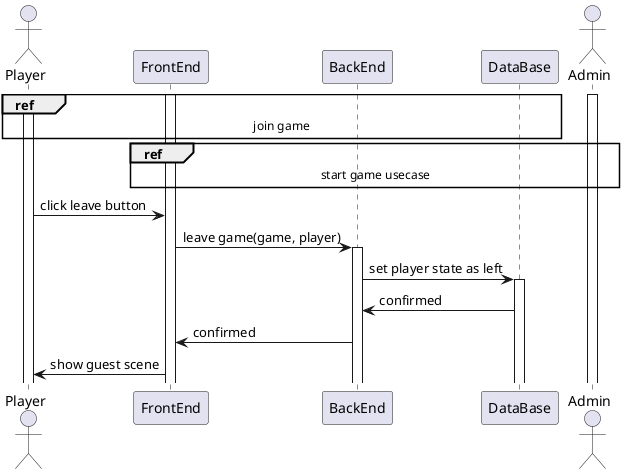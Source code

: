 @startuml

actor Player

Activate Player
Activate FrontEnd

ref over Player, FrontEnd, BackEnd, DataBase : join game

actor Admin
Activate Admin
ref over Admin, FrontEnd, BackEnd, DataBase : start game usecase

Player -> FrontEnd : click leave button
FrontEnd -> BackEnd : leave game(game, player)
Activate BackEnd

BackEnd -> DataBase : set player state as left
Activate DataBase

DataBase -> BackEnd : confirmed
BackEnd -> FrontEnd : confirmed

FrontEnd -> Player : show guest scene

@enduml
